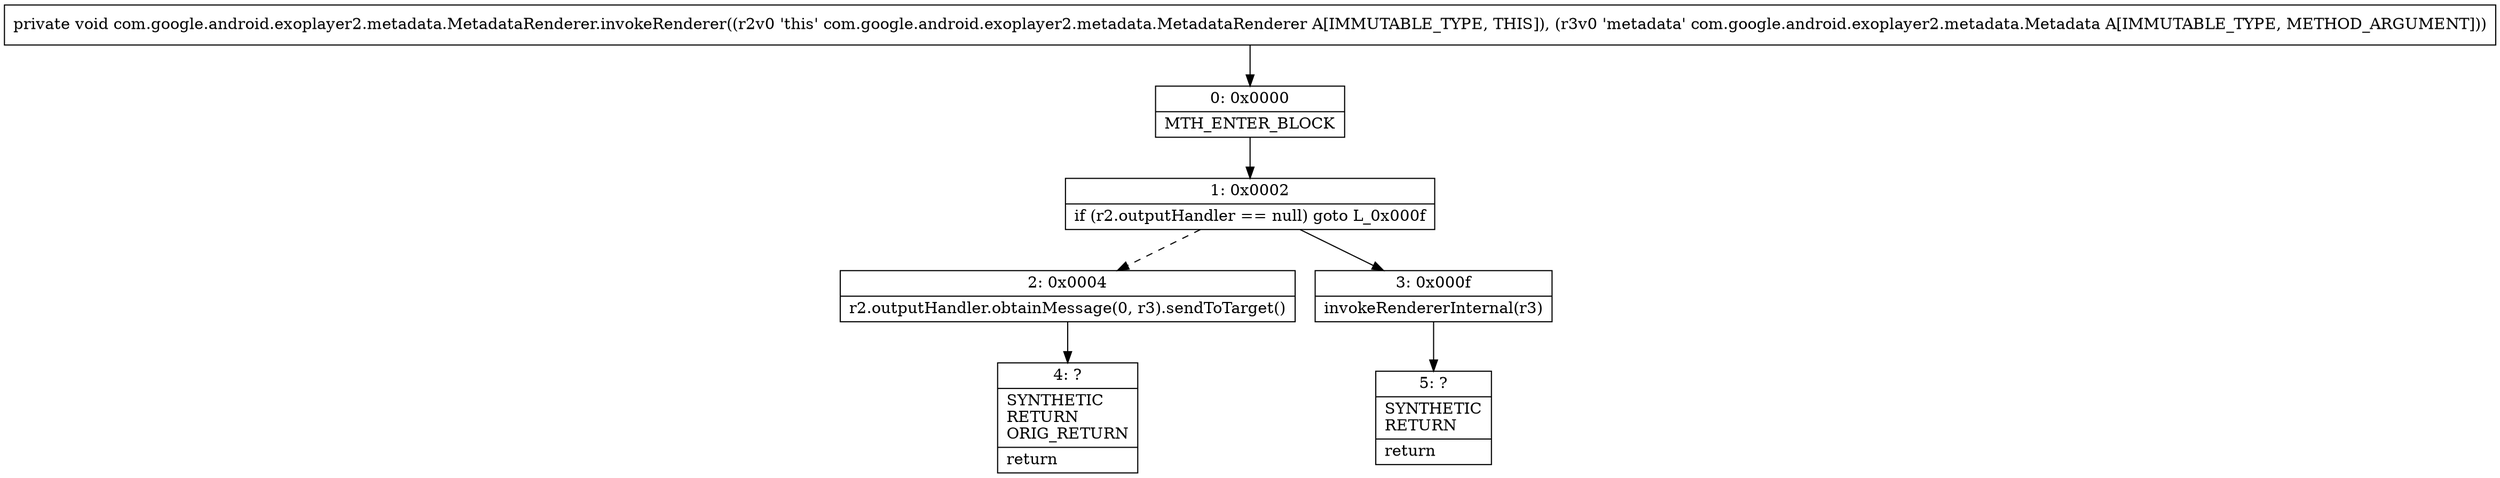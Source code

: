 digraph "CFG forcom.google.android.exoplayer2.metadata.MetadataRenderer.invokeRenderer(Lcom\/google\/android\/exoplayer2\/metadata\/Metadata;)V" {
Node_0 [shape=record,label="{0\:\ 0x0000|MTH_ENTER_BLOCK\l}"];
Node_1 [shape=record,label="{1\:\ 0x0002|if (r2.outputHandler == null) goto L_0x000f\l}"];
Node_2 [shape=record,label="{2\:\ 0x0004|r2.outputHandler.obtainMessage(0, r3).sendToTarget()\l}"];
Node_3 [shape=record,label="{3\:\ 0x000f|invokeRendererInternal(r3)\l}"];
Node_4 [shape=record,label="{4\:\ ?|SYNTHETIC\lRETURN\lORIG_RETURN\l|return\l}"];
Node_5 [shape=record,label="{5\:\ ?|SYNTHETIC\lRETURN\l|return\l}"];
MethodNode[shape=record,label="{private void com.google.android.exoplayer2.metadata.MetadataRenderer.invokeRenderer((r2v0 'this' com.google.android.exoplayer2.metadata.MetadataRenderer A[IMMUTABLE_TYPE, THIS]), (r3v0 'metadata' com.google.android.exoplayer2.metadata.Metadata A[IMMUTABLE_TYPE, METHOD_ARGUMENT])) }"];
MethodNode -> Node_0;
Node_0 -> Node_1;
Node_1 -> Node_2[style=dashed];
Node_1 -> Node_3;
Node_2 -> Node_4;
Node_3 -> Node_5;
}

